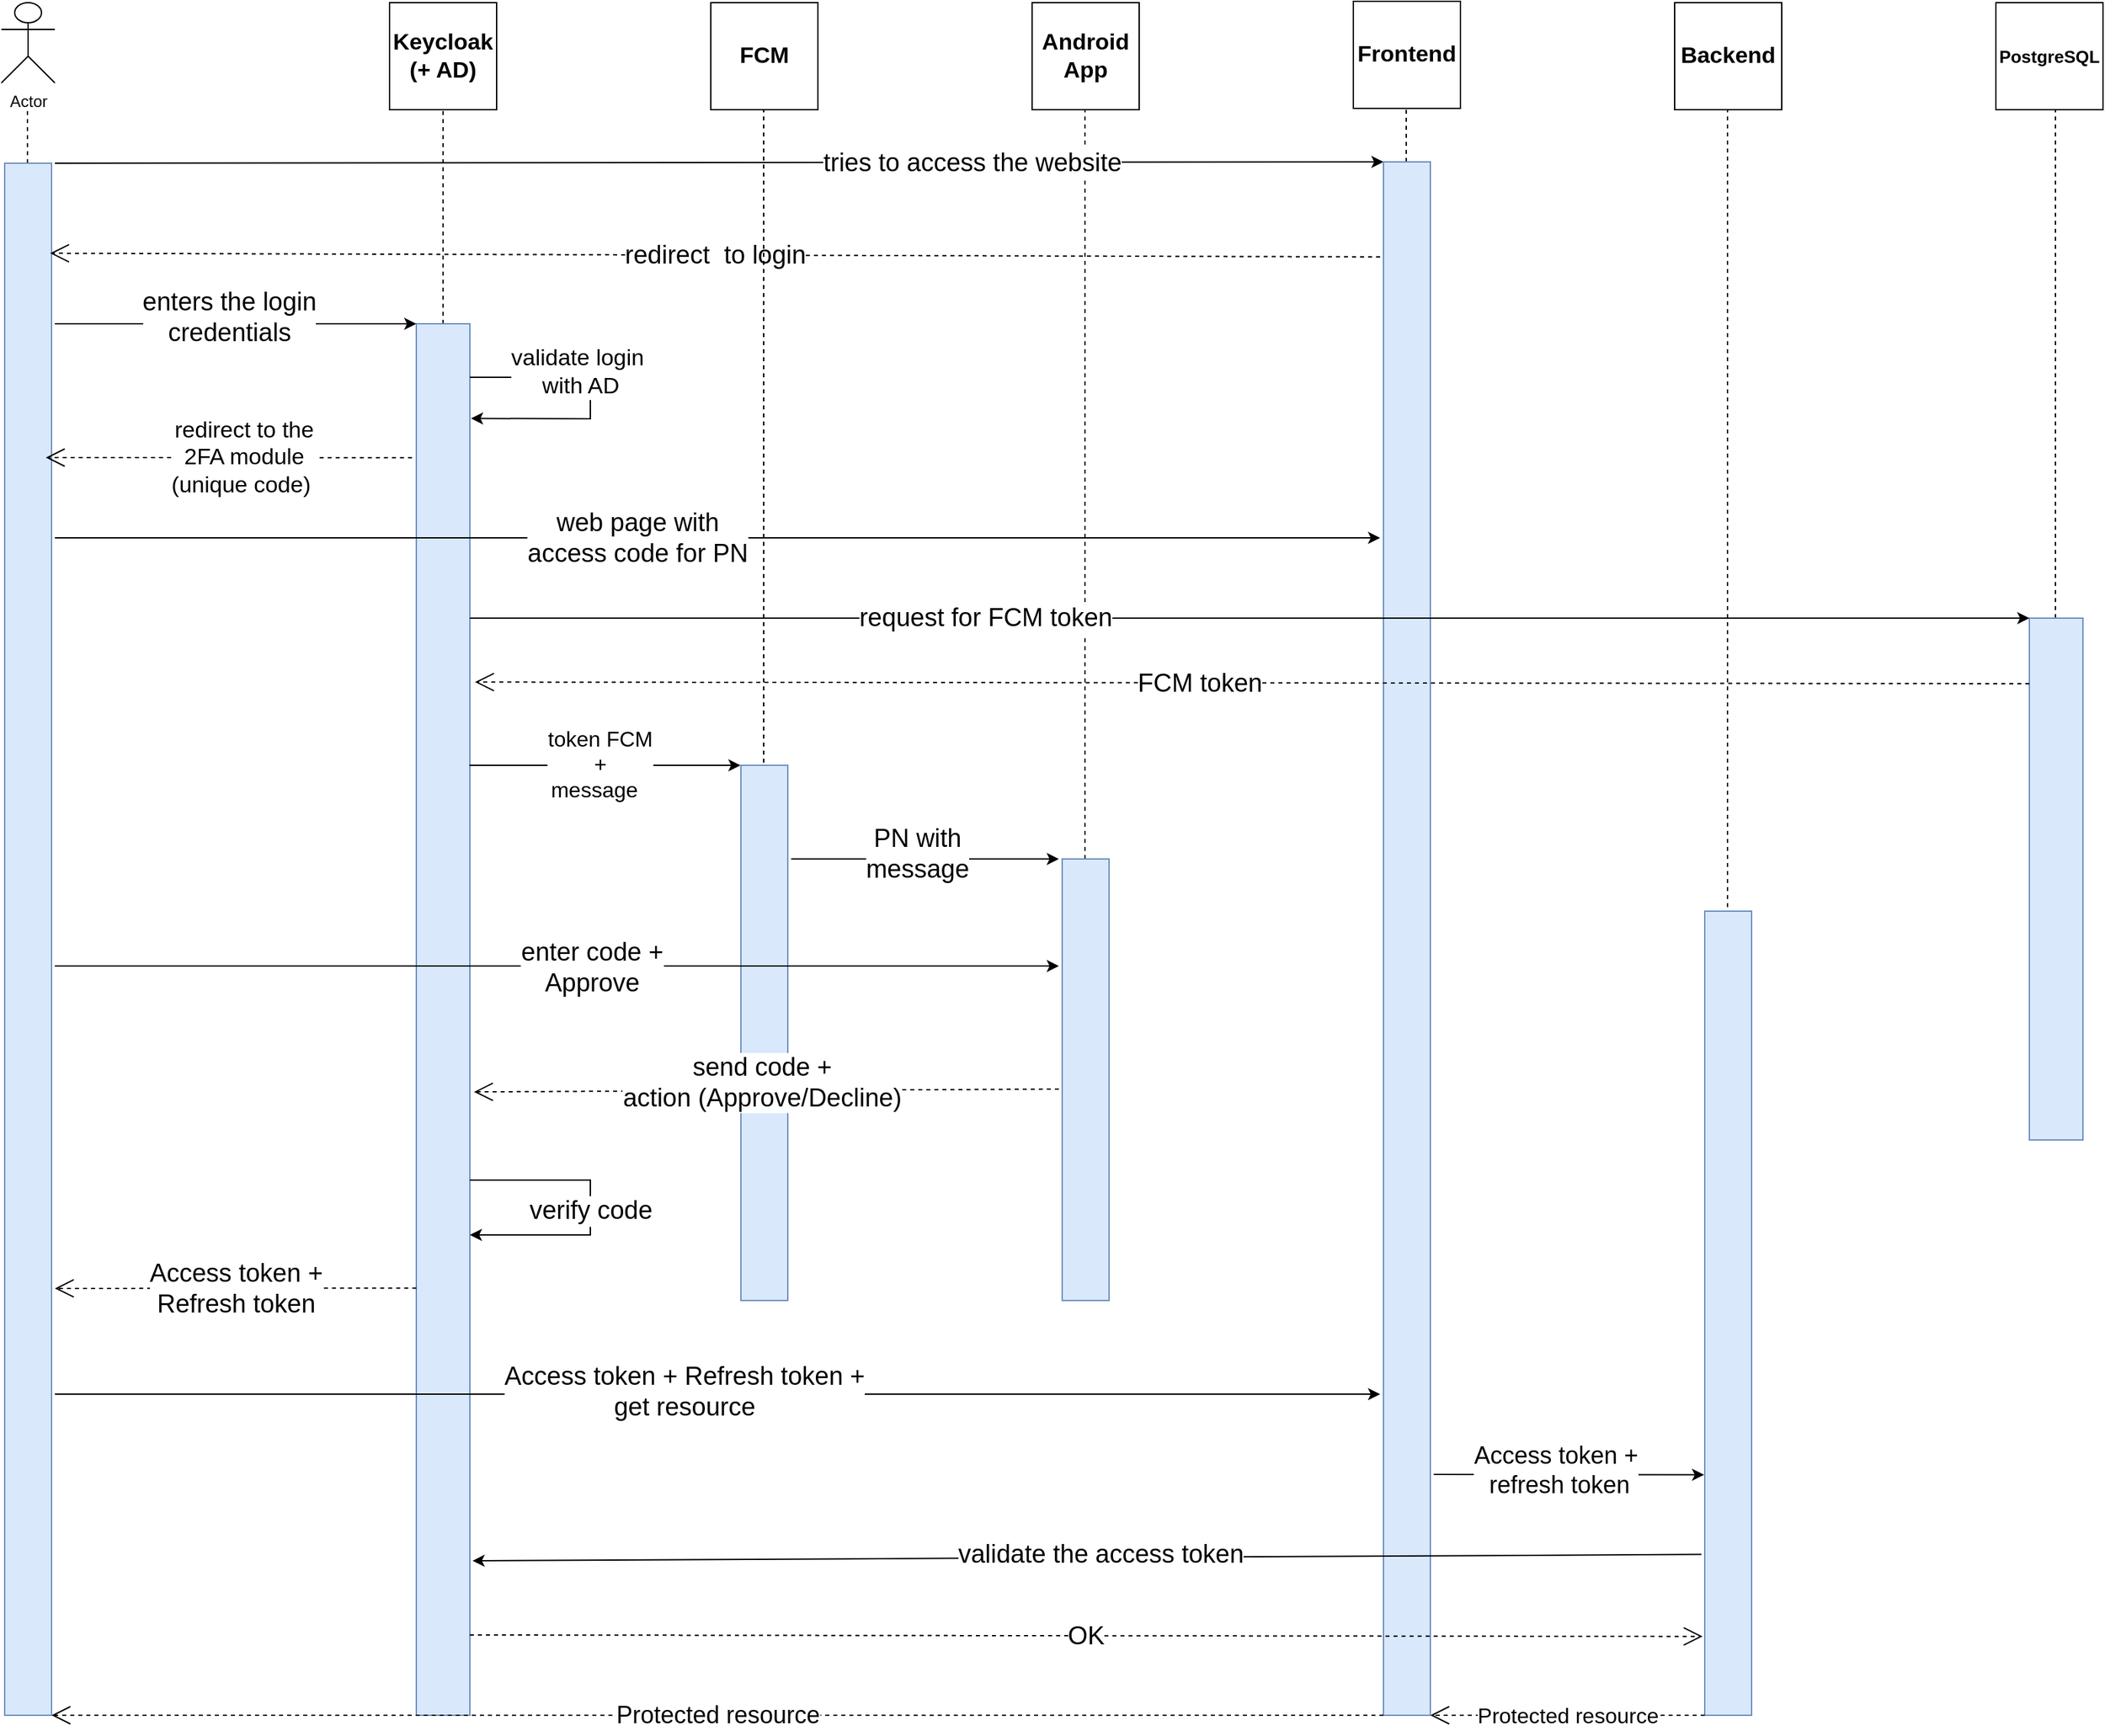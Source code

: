 <mxfile version="22.1.17" type="device">
  <diagram name="Page-1" id="tUHZQ2hVzNUIm_RuZzN9">
    <mxGraphModel dx="2758" dy="1452" grid="0" gridSize="10" guides="1" tooltips="1" connect="1" arrows="1" fold="1" page="1" pageScale="1" pageWidth="1700" pageHeight="1100" math="0" shadow="0">
      <root>
        <mxCell id="0" />
        <mxCell id="1" parent="0" />
        <mxCell id="9klteQdlAnsfhJRgXyKs-1" value="Actor" style="shape=umlActor;verticalLabelPosition=bottom;verticalAlign=top;html=1;outlineConnect=0;" vertex="1" parent="1">
          <mxGeometry x="30" y="40" width="40" height="60" as="geometry" />
        </mxCell>
        <mxCell id="9klteQdlAnsfhJRgXyKs-2" value="&lt;font style=&quot;font-size: 17px;&quot;&gt;&lt;b&gt;Keycloak&lt;br&gt;(+ AD)&lt;br&gt;&lt;/b&gt;&lt;/font&gt;" style="whiteSpace=wrap;html=1;aspect=fixed;" vertex="1" parent="1">
          <mxGeometry x="320" y="40" width="80" height="80" as="geometry" />
        </mxCell>
        <mxCell id="9klteQdlAnsfhJRgXyKs-4" value="&lt;font style=&quot;font-size: 17px;&quot;&gt;&lt;b&gt;FCM&lt;/b&gt;&lt;/font&gt;" style="whiteSpace=wrap;html=1;aspect=fixed;" vertex="1" parent="1">
          <mxGeometry x="560" y="40" width="80" height="80" as="geometry" />
        </mxCell>
        <mxCell id="9klteQdlAnsfhJRgXyKs-5" value="&lt;b style=&quot;border-color: var(--border-color); font-size: 17px;&quot;&gt;Android App&lt;/b&gt;" style="whiteSpace=wrap;html=1;aspect=fixed;" vertex="1" parent="1">
          <mxGeometry x="800" y="40" width="80" height="80" as="geometry" />
        </mxCell>
        <mxCell id="9klteQdlAnsfhJRgXyKs-6" value="&lt;font style=&quot;font-size: 17px;&quot;&gt;&lt;b&gt;Frontend&lt;/b&gt;&lt;/font&gt;" style="whiteSpace=wrap;html=1;aspect=fixed;" vertex="1" parent="1">
          <mxGeometry x="1040" y="39" width="80" height="80" as="geometry" />
        </mxCell>
        <mxCell id="9klteQdlAnsfhJRgXyKs-19" value="" style="endArrow=none;dashed=1;html=1;rounded=0;" edge="1" parent="1" source="9klteQdlAnsfhJRgXyKs-10">
          <mxGeometry width="50" height="50" relative="1" as="geometry">
            <mxPoint x="360" y="890" as="sourcePoint" />
            <mxPoint x="360" y="120" as="targetPoint" />
            <Array as="points">
              <mxPoint x="360" y="150" />
            </Array>
          </mxGeometry>
        </mxCell>
        <mxCell id="9klteQdlAnsfhJRgXyKs-22" value="" style="endArrow=none;dashed=1;html=1;rounded=0;" edge="1" parent="1">
          <mxGeometry width="50" height="50" relative="1" as="geometry">
            <mxPoint x="839.5" y="890" as="sourcePoint" />
            <mxPoint x="839.5" y="120" as="targetPoint" />
          </mxGeometry>
        </mxCell>
        <mxCell id="9klteQdlAnsfhJRgXyKs-23" value="" style="endArrow=none;dashed=1;html=1;rounded=0;" edge="1" parent="1" source="9klteQdlAnsfhJRgXyKs-18">
          <mxGeometry width="50" height="50" relative="1" as="geometry">
            <mxPoint x="1079.5" y="889" as="sourcePoint" />
            <mxPoint x="1079.5" y="119" as="targetPoint" />
          </mxGeometry>
        </mxCell>
        <mxCell id="9klteQdlAnsfhJRgXyKs-24" value="" style="endArrow=none;dashed=1;html=1;rounded=0;" edge="1" parent="1" source="9klteQdlAnsfhJRgXyKs-8">
          <mxGeometry width="50" height="50" relative="1" as="geometry">
            <mxPoint x="49.5" y="890" as="sourcePoint" />
            <mxPoint x="49.5" y="120" as="targetPoint" />
          </mxGeometry>
        </mxCell>
        <mxCell id="9klteQdlAnsfhJRgXyKs-25" value="" style="endArrow=none;dashed=1;html=1;rounded=0;" edge="1" parent="1" target="9klteQdlAnsfhJRgXyKs-8">
          <mxGeometry width="50" height="50" relative="1" as="geometry">
            <mxPoint x="49.5" y="890" as="sourcePoint" />
            <mxPoint x="49.5" y="120" as="targetPoint" />
          </mxGeometry>
        </mxCell>
        <mxCell id="9klteQdlAnsfhJRgXyKs-8" value="" style="rounded=0;whiteSpace=wrap;html=1;fillColor=#dae8fc;strokeColor=#6c8ebf;" vertex="1" parent="1">
          <mxGeometry x="32.5" y="160" width="35" height="1160" as="geometry" />
        </mxCell>
        <mxCell id="9klteQdlAnsfhJRgXyKs-26" value="" style="endArrow=none;dashed=1;html=1;rounded=0;" edge="1" parent="1" target="9klteQdlAnsfhJRgXyKs-10">
          <mxGeometry width="50" height="50" relative="1" as="geometry">
            <mxPoint x="360" y="890" as="sourcePoint" />
            <mxPoint x="360" y="120" as="targetPoint" />
          </mxGeometry>
        </mxCell>
        <mxCell id="9klteQdlAnsfhJRgXyKs-10" value="" style="rounded=0;whiteSpace=wrap;html=1;fillColor=#dae8fc;strokeColor=#6c8ebf;" vertex="1" parent="1">
          <mxGeometry x="340" y="280" width="40" height="1040" as="geometry" />
        </mxCell>
        <mxCell id="9klteQdlAnsfhJRgXyKs-27" value="" style="endArrow=classic;html=1;rounded=0;entryX=0;entryY=0;entryDx=0;entryDy=0;" edge="1" parent="1" target="9klteQdlAnsfhJRgXyKs-18">
          <mxGeometry width="50" height="50" relative="1" as="geometry">
            <mxPoint x="70" y="160" as="sourcePoint" />
            <mxPoint x="1302.5" y="160" as="targetPoint" />
          </mxGeometry>
        </mxCell>
        <mxCell id="9klteQdlAnsfhJRgXyKs-28" value="&lt;font style=&quot;font-size: 17px;&quot;&gt;&lt;b&gt;Backend&lt;/b&gt;&lt;/font&gt;" style="whiteSpace=wrap;html=1;aspect=fixed;" vertex="1" parent="1">
          <mxGeometry x="1280" y="40" width="80" height="80" as="geometry" />
        </mxCell>
        <mxCell id="9klteQdlAnsfhJRgXyKs-29" value="" style="endArrow=none;dashed=1;html=1;rounded=0;" edge="1" parent="1">
          <mxGeometry width="50" height="50" relative="1" as="geometry">
            <mxPoint x="1319.5" y="890" as="sourcePoint" />
            <mxPoint x="1319.5" y="120" as="targetPoint" />
          </mxGeometry>
        </mxCell>
        <mxCell id="9klteQdlAnsfhJRgXyKs-30" value="" style="endArrow=none;dashed=1;html=1;rounded=0;" edge="1" parent="1" target="9klteQdlAnsfhJRgXyKs-18">
          <mxGeometry width="50" height="50" relative="1" as="geometry">
            <mxPoint x="1079.5" y="889" as="sourcePoint" />
            <mxPoint x="1079.5" y="119" as="targetPoint" />
          </mxGeometry>
        </mxCell>
        <mxCell id="9klteQdlAnsfhJRgXyKs-18" value="" style="rounded=0;whiteSpace=wrap;html=1;fillColor=#dae8fc;strokeColor=#6c8ebf;" vertex="1" parent="1">
          <mxGeometry x="1062.5" y="159" width="35" height="1161" as="geometry" />
        </mxCell>
        <mxCell id="9klteQdlAnsfhJRgXyKs-31" value="&lt;font style=&quot;font-size: 19px;&quot;&gt;tries to access the website&lt;/font&gt;" style="text;html=1;align=center;verticalAlign=middle;resizable=0;points=[];autosize=1;strokeColor=none;fillColor=none;labelBackgroundColor=default;" vertex="1" parent="1">
          <mxGeometry x="630" y="140" width="250" height="40" as="geometry" />
        </mxCell>
        <mxCell id="9klteQdlAnsfhJRgXyKs-36" value="" style="endArrow=classic;html=1;rounded=0;" edge="1" parent="1">
          <mxGeometry width="50" height="50" relative="1" as="geometry">
            <mxPoint x="70" y="280" as="sourcePoint" />
            <mxPoint x="340" y="280" as="targetPoint" />
          </mxGeometry>
        </mxCell>
        <mxCell id="9klteQdlAnsfhJRgXyKs-46" value="&lt;font style=&quot;font-size: 19px;&quot;&gt;enters the login &lt;br&gt;credentials&lt;/font&gt;" style="text;html=1;align=center;verticalAlign=middle;resizable=0;points=[];autosize=1;strokeColor=none;fillColor=none;labelBackgroundColor=default;" vertex="1" parent="1">
          <mxGeometry x="125" y="245" width="150" height="60" as="geometry" />
        </mxCell>
        <mxCell id="9klteQdlAnsfhJRgXyKs-48" value="&lt;font size=&quot;1&quot; style=&quot;&quot;&gt;&lt;b style=&quot;font-size: 13px;&quot;&gt;PostgreSQL&lt;/b&gt;&lt;/font&gt;" style="whiteSpace=wrap;html=1;aspect=fixed;" vertex="1" parent="1">
          <mxGeometry x="1520" y="40" width="80" height="80" as="geometry" />
        </mxCell>
        <mxCell id="9klteQdlAnsfhJRgXyKs-49" value="" style="endArrow=none;dashed=1;html=1;rounded=0;" edge="1" parent="1">
          <mxGeometry width="50" height="50" relative="1" as="geometry">
            <mxPoint x="1564.5" y="890" as="sourcePoint" />
            <mxPoint x="1564.5" y="120" as="targetPoint" />
          </mxGeometry>
        </mxCell>
        <mxCell id="9klteQdlAnsfhJRgXyKs-50" value="" style="rounded=0;whiteSpace=wrap;html=1;fillColor=#dae8fc;strokeColor=#6c8ebf;" vertex="1" parent="1">
          <mxGeometry x="1545" y="500" width="40" height="390" as="geometry" />
        </mxCell>
        <mxCell id="9klteQdlAnsfhJRgXyKs-55" value="&lt;font style=&quot;font-size: 19px;&quot;&gt;redirect&amp;nbsp; to login&lt;/font&gt;" style="endArrow=open;endSize=12;dashed=1;html=1;rounded=0;entryX=0.97;entryY=0.058;entryDx=0;entryDy=0;entryPerimeter=0;" edge="1" parent="1" target="9klteQdlAnsfhJRgXyKs-8">
          <mxGeometry width="160" relative="1" as="geometry">
            <mxPoint x="1060" y="230" as="sourcePoint" />
            <mxPoint x="147.5" y="220" as="targetPoint" />
          </mxGeometry>
        </mxCell>
        <mxCell id="9klteQdlAnsfhJRgXyKs-57" value="" style="endArrow=open;endSize=12;dashed=1;html=1;rounded=0;entryX=0.97;entryY=0.382;entryDx=0;entryDy=0;entryPerimeter=0;" edge="1" parent="1">
          <mxGeometry width="160" relative="1" as="geometry">
            <mxPoint x="336.78" y="380.14" as="sourcePoint" />
            <mxPoint x="63.23" y="380.0" as="targetPoint" />
          </mxGeometry>
        </mxCell>
        <mxCell id="9klteQdlAnsfhJRgXyKs-58" value="&lt;font style=&quot;font-size: 17px;&quot;&gt;redirect to the &lt;br&gt;2FA module &lt;br&gt;(unique code)&amp;nbsp;&lt;/font&gt;" style="edgeLabel;html=1;align=center;verticalAlign=middle;resizable=0;points=[];" vertex="1" connectable="0" parent="9klteQdlAnsfhJRgXyKs-57">
          <mxGeometry x="0.028" relative="1" as="geometry">
            <mxPoint x="14" as="offset" />
          </mxGeometry>
        </mxCell>
        <mxCell id="9klteQdlAnsfhJRgXyKs-65" value="" style="endArrow=classic;html=1;rounded=0;entryX=0;entryY=0;entryDx=0;entryDy=0;" edge="1" parent="1">
          <mxGeometry width="50" height="50" relative="1" as="geometry">
            <mxPoint x="379.64" y="610" as="sourcePoint" />
            <mxPoint x="582.14" y="610.0" as="targetPoint" />
          </mxGeometry>
        </mxCell>
        <mxCell id="9klteQdlAnsfhJRgXyKs-73" value="&lt;font style=&quot;font-size: 16px;&quot;&gt;token FCM&lt;br&gt;+&lt;br&gt;message&amp;nbsp;&amp;nbsp;&lt;/font&gt;" style="edgeLabel;html=1;align=center;verticalAlign=middle;resizable=0;points=[];" vertex="1" connectable="0" parent="9klteQdlAnsfhJRgXyKs-65">
          <mxGeometry x="-0.039" y="1" relative="1" as="geometry">
            <mxPoint as="offset" />
          </mxGeometry>
        </mxCell>
        <mxCell id="9klteQdlAnsfhJRgXyKs-67" value="" style="endArrow=classic;html=1;rounded=0;entryX=0;entryY=0;entryDx=0;entryDy=0;" edge="1" parent="1">
          <mxGeometry width="50" height="50" relative="1" as="geometry">
            <mxPoint x="380" y="500" as="sourcePoint" />
            <mxPoint x="1545" y="500.0" as="targetPoint" />
          </mxGeometry>
        </mxCell>
        <mxCell id="9klteQdlAnsfhJRgXyKs-69" value="&lt;font style=&quot;font-size: 19px;&quot;&gt;request for FCM token&lt;/font&gt;" style="text;html=1;align=center;verticalAlign=middle;resizable=0;points=[];autosize=1;strokeColor=none;fillColor=none;labelBackgroundColor=default;" vertex="1" parent="1">
          <mxGeometry x="660" y="480" width="210" height="40" as="geometry" />
        </mxCell>
        <mxCell id="9klteQdlAnsfhJRgXyKs-71" value="" style="endArrow=open;endSize=12;dashed=1;html=1;rounded=0;entryX=1.106;entryY=0.357;entryDx=0;entryDy=0;entryPerimeter=0;exitX=0.009;exitY=0.15;exitDx=0;exitDy=0;exitPerimeter=0;" edge="1" parent="1">
          <mxGeometry width="160" relative="1" as="geometry">
            <mxPoint x="1545.0" y="549" as="sourcePoint" />
            <mxPoint x="383.88" y="547.77" as="targetPoint" />
          </mxGeometry>
        </mxCell>
        <mxCell id="9klteQdlAnsfhJRgXyKs-72" value="&lt;font style=&quot;font-size: 19px;&quot;&gt;FCM token&lt;/font&gt;" style="edgeLabel;html=1;align=center;verticalAlign=middle;resizable=0;points=[];" vertex="1" connectable="0" parent="9klteQdlAnsfhJRgXyKs-71">
          <mxGeometry x="0.068" relative="1" as="geometry">
            <mxPoint as="offset" />
          </mxGeometry>
        </mxCell>
        <mxCell id="9klteQdlAnsfhJRgXyKs-76" value="" style="endArrow=classic;html=1;rounded=0;" edge="1" parent="1">
          <mxGeometry width="50" height="50" relative="1" as="geometry">
            <mxPoint x="70" y="440" as="sourcePoint" />
            <mxPoint x="1060" y="440" as="targetPoint" />
          </mxGeometry>
        </mxCell>
        <mxCell id="9klteQdlAnsfhJRgXyKs-63" value="&lt;font style=&quot;font-size: 19px;&quot;&gt;web page with&lt;br&gt;access code for PN&lt;/font&gt;" style="text;html=1;align=center;verticalAlign=middle;resizable=0;points=[];autosize=1;strokeColor=none;fillColor=none;labelBackgroundColor=default;" vertex="1" parent="1">
          <mxGeometry x="410" y="410" width="190" height="60" as="geometry" />
        </mxCell>
        <mxCell id="9klteQdlAnsfhJRgXyKs-78" value="" style="endArrow=classic;html=1;rounded=0;" edge="1" parent="1">
          <mxGeometry width="50" height="50" relative="1" as="geometry">
            <mxPoint x="620" y="680" as="sourcePoint" />
            <mxPoint x="820" y="680" as="targetPoint" />
          </mxGeometry>
        </mxCell>
        <mxCell id="9klteQdlAnsfhJRgXyKs-79" value="&lt;font style=&quot;font-size: 19px;&quot;&gt;PN with&lt;br&gt;message&lt;/font&gt;" style="edgeLabel;html=1;align=center;verticalAlign=middle;resizable=0;points=[];" vertex="1" connectable="0" parent="9klteQdlAnsfhJRgXyKs-78">
          <mxGeometry x="-0.067" y="4" relative="1" as="geometry">
            <mxPoint as="offset" />
          </mxGeometry>
        </mxCell>
        <mxCell id="9klteQdlAnsfhJRgXyKs-21" value="" style="endArrow=none;dashed=1;html=1;rounded=0;" edge="1" parent="1">
          <mxGeometry width="50" height="50" relative="1" as="geometry">
            <mxPoint x="599.5" y="890" as="sourcePoint" />
            <mxPoint x="599.5" y="120" as="targetPoint" />
          </mxGeometry>
        </mxCell>
        <mxCell id="9klteQdlAnsfhJRgXyKs-15" value="" style="rounded=0;whiteSpace=wrap;html=1;fillColor=#dae8fc;strokeColor=#6c8ebf;" vertex="1" parent="1">
          <mxGeometry x="582.5" y="610" width="35" height="400" as="geometry" />
        </mxCell>
        <mxCell id="9klteQdlAnsfhJRgXyKs-14" value="" style="rounded=0;whiteSpace=wrap;html=1;fillColor=#dae8fc;strokeColor=#6c8ebf;" vertex="1" parent="1">
          <mxGeometry x="822.5" y="680" width="35" height="330" as="geometry" />
        </mxCell>
        <mxCell id="9klteQdlAnsfhJRgXyKs-11" value="" style="rounded=0;whiteSpace=wrap;html=1;fillColor=#dae8fc;strokeColor=#6c8ebf;" vertex="1" parent="1">
          <mxGeometry x="1302.5" y="719" width="35" height="601" as="geometry" />
        </mxCell>
        <mxCell id="9klteQdlAnsfhJRgXyKs-80" value="" style="endArrow=classic;html=1;rounded=0;" edge="1" parent="1">
          <mxGeometry width="50" height="50" relative="1" as="geometry">
            <mxPoint x="70" y="760" as="sourcePoint" />
            <mxPoint x="820" y="760" as="targetPoint" />
          </mxGeometry>
        </mxCell>
        <mxCell id="9klteQdlAnsfhJRgXyKs-81" value="&lt;font style=&quot;&quot;&gt;&lt;font style=&quot;font-size: 19px;&quot;&gt;enter code +&lt;/font&gt;&lt;br&gt;&lt;span style=&quot;font-size: 19px;&quot;&gt;Approve&lt;/span&gt;&lt;/font&gt;" style="edgeLabel;html=1;align=center;verticalAlign=middle;resizable=0;points=[];" vertex="1" connectable="0" parent="9klteQdlAnsfhJRgXyKs-80">
          <mxGeometry x="-0.01" y="-1" relative="1" as="geometry">
            <mxPoint x="29" as="offset" />
          </mxGeometry>
        </mxCell>
        <mxCell id="9klteQdlAnsfhJRgXyKs-85" value="&lt;font style=&quot;font-size: 19px;&quot;&gt;send code +&lt;br&gt;action (Approve/Decline)&lt;br&gt;&lt;/font&gt;" style="endArrow=open;endSize=12;dashed=1;html=1;rounded=0;entryX=1.078;entryY=0.552;entryDx=0;entryDy=0;entryPerimeter=0;" edge="1" parent="1" target="9klteQdlAnsfhJRgXyKs-10">
          <mxGeometry x="0.013" y="-6" width="160" relative="1" as="geometry">
            <mxPoint x="820" y="852" as="sourcePoint" />
            <mxPoint x="390" y="850" as="targetPoint" />
            <mxPoint as="offset" />
          </mxGeometry>
        </mxCell>
        <mxCell id="9klteQdlAnsfhJRgXyKs-87" value="" style="endArrow=classic;html=1;rounded=0;" edge="1" parent="1">
          <mxGeometry width="50" height="50" relative="1" as="geometry">
            <mxPoint x="380" y="920" as="sourcePoint" />
            <mxPoint x="380" y="961" as="targetPoint" />
            <Array as="points">
              <mxPoint x="470" y="920" />
              <mxPoint x="470" y="961" />
            </Array>
          </mxGeometry>
        </mxCell>
        <mxCell id="9klteQdlAnsfhJRgXyKs-88" value="&lt;font style=&quot;font-size: 19px;&quot;&gt;verify code&lt;/font&gt;" style="text;html=1;align=center;verticalAlign=middle;resizable=0;points=[];autosize=1;strokeColor=none;fillColor=none;labelBackgroundColor=default;" vertex="1" parent="1">
          <mxGeometry x="410" y="923" width="120" height="40" as="geometry" />
        </mxCell>
        <mxCell id="9klteQdlAnsfhJRgXyKs-92" value="" style="endArrow=classic;html=1;rounded=0;" edge="1" parent="1">
          <mxGeometry width="50" height="50" relative="1" as="geometry">
            <mxPoint x="70" y="1080" as="sourcePoint" />
            <mxPoint x="1060" y="1080" as="targetPoint" />
          </mxGeometry>
        </mxCell>
        <mxCell id="9klteQdlAnsfhJRgXyKs-95" value="&lt;font style=&quot;font-size: 19px;&quot;&gt;Access token + Refresh token +&lt;br&gt;get resource&lt;br&gt;&lt;/font&gt;" style="edgeLabel;html=1;align=center;verticalAlign=middle;resizable=0;points=[];" vertex="1" connectable="0" parent="9klteQdlAnsfhJRgXyKs-92">
          <mxGeometry x="-0.251" y="2" relative="1" as="geometry">
            <mxPoint x="99" as="offset" />
          </mxGeometry>
        </mxCell>
        <mxCell id="9klteQdlAnsfhJRgXyKs-93" value="&lt;font style=&quot;font-size: 19px;&quot;&gt;Access token +&lt;br&gt;Refresh token&lt;/font&gt;" style="endArrow=open;endSize=12;dashed=1;html=1;rounded=0;exitX=0;exitY=0.693;exitDx=0;exitDy=0;exitPerimeter=0;" edge="1" parent="1" source="9klteQdlAnsfhJRgXyKs-10">
          <mxGeometry width="160" relative="1" as="geometry">
            <mxPoint x="330" y="1000" as="sourcePoint" />
            <mxPoint x="70" y="1001" as="targetPoint" />
          </mxGeometry>
        </mxCell>
        <mxCell id="9klteQdlAnsfhJRgXyKs-97" value="" style="endArrow=classic;html=1;rounded=0;entryX=-0.014;entryY=0.701;entryDx=0;entryDy=0;entryPerimeter=0;" edge="1" parent="1" target="9klteQdlAnsfhJRgXyKs-11">
          <mxGeometry width="50" height="50" relative="1" as="geometry">
            <mxPoint x="1100" y="1140" as="sourcePoint" />
            <mxPoint x="1150" y="1090" as="targetPoint" />
          </mxGeometry>
        </mxCell>
        <mxCell id="9klteQdlAnsfhJRgXyKs-99" value="&lt;font style=&quot;font-size: 18px;&quot;&gt;Access token +&lt;br&gt;&amp;nbsp;refresh token&lt;/font&gt;" style="edgeLabel;html=1;align=center;verticalAlign=middle;resizable=0;points=[];" vertex="1" connectable="0" parent="9klteQdlAnsfhJRgXyKs-97">
          <mxGeometry x="-0.105" y="3" relative="1" as="geometry">
            <mxPoint as="offset" />
          </mxGeometry>
        </mxCell>
        <mxCell id="9klteQdlAnsfhJRgXyKs-100" value="" style="endArrow=classic;html=1;rounded=0;exitX=-0.071;exitY=0.8;exitDx=0;exitDy=0;entryX=1.05;entryY=0.889;entryDx=0;entryDy=0;exitPerimeter=0;entryPerimeter=0;" edge="1" parent="1" source="9klteQdlAnsfhJRgXyKs-11" target="9klteQdlAnsfhJRgXyKs-10">
          <mxGeometry width="50" height="50" relative="1" as="geometry">
            <mxPoint x="900" y="1300" as="sourcePoint" />
            <mxPoint x="950" y="1250" as="targetPoint" />
          </mxGeometry>
        </mxCell>
        <mxCell id="9klteQdlAnsfhJRgXyKs-101" value="&lt;font style=&quot;font-size: 19px;&quot;&gt;validate the access token&lt;/font&gt;" style="edgeLabel;html=1;align=center;verticalAlign=middle;resizable=0;points=[];" vertex="1" connectable="0" parent="9klteQdlAnsfhJRgXyKs-100">
          <mxGeometry x="-0.022" y="-2" relative="1" as="geometry">
            <mxPoint as="offset" />
          </mxGeometry>
        </mxCell>
        <mxCell id="9klteQdlAnsfhJRgXyKs-102" value="&lt;font style=&quot;font-size: 19px;&quot;&gt;OK&lt;/font&gt;" style="endArrow=open;endSize=12;dashed=1;html=1;rounded=0;entryX=-0.046;entryY=0.902;entryDx=0;entryDy=0;entryPerimeter=0;" edge="1" parent="1" target="9klteQdlAnsfhJRgXyKs-11">
          <mxGeometry width="160" relative="1" as="geometry">
            <mxPoint x="380" y="1260" as="sourcePoint" />
            <mxPoint x="540" y="1260" as="targetPoint" />
          </mxGeometry>
        </mxCell>
        <mxCell id="9klteQdlAnsfhJRgXyKs-105" value="&lt;font style=&quot;font-size: 16px;&quot;&gt;Protected resource&lt;/font&gt;" style="endArrow=open;endSize=12;dashed=1;html=1;rounded=0;exitX=0;exitY=1;exitDx=0;exitDy=0;entryX=1;entryY=1;entryDx=0;entryDy=0;" edge="1" parent="1" source="9klteQdlAnsfhJRgXyKs-11" target="9klteQdlAnsfhJRgXyKs-18">
          <mxGeometry width="160" relative="1" as="geometry">
            <mxPoint x="1120" y="1310" as="sourcePoint" />
            <mxPoint x="1280" y="1310" as="targetPoint" />
          </mxGeometry>
        </mxCell>
        <mxCell id="9klteQdlAnsfhJRgXyKs-106" value="&lt;font style=&quot;font-size: 18px;&quot;&gt;Protected resource&lt;/font&gt;" style="endArrow=open;endSize=12;dashed=1;html=1;rounded=0;exitX=0;exitY=1;exitDx=0;exitDy=0;entryX=1;entryY=1;entryDx=0;entryDy=0;" edge="1" parent="1" source="9klteQdlAnsfhJRgXyKs-18" target="9klteQdlAnsfhJRgXyKs-8">
          <mxGeometry width="160" relative="1" as="geometry">
            <mxPoint x="680" y="1330" as="sourcePoint" />
            <mxPoint x="840" y="1330" as="targetPoint" />
          </mxGeometry>
        </mxCell>
        <mxCell id="9klteQdlAnsfhJRgXyKs-107" value="" style="endArrow=classic;html=1;rounded=0;entryX=1.022;entryY=0.068;entryDx=0;entryDy=0;entryPerimeter=0;" edge="1" parent="1" target="9klteQdlAnsfhJRgXyKs-10">
          <mxGeometry width="50" height="50" relative="1" as="geometry">
            <mxPoint x="380" y="320" as="sourcePoint" />
            <mxPoint x="380" y="360" as="targetPoint" />
            <Array as="points">
              <mxPoint x="470" y="320" />
              <mxPoint x="470" y="351" />
            </Array>
          </mxGeometry>
        </mxCell>
        <mxCell id="9klteQdlAnsfhJRgXyKs-108" value="&lt;font style=&quot;font-size: 17px;&quot;&gt;validate login&lt;br&gt;&amp;nbsp;with AD&lt;/font&gt;" style="edgeLabel;html=1;align=center;verticalAlign=middle;resizable=0;points=[];" vertex="1" connectable="0" parent="9klteQdlAnsfhJRgXyKs-107">
          <mxGeometry x="-0.051" y="1" relative="1" as="geometry">
            <mxPoint x="-11" y="-14" as="offset" />
          </mxGeometry>
        </mxCell>
      </root>
    </mxGraphModel>
  </diagram>
</mxfile>
